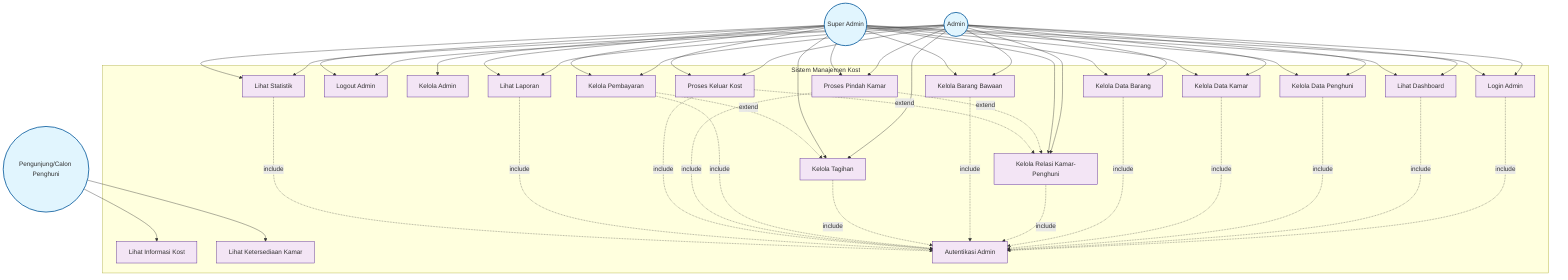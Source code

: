 graph TB
    subgraph "Sistem Manajemen Kost"
        %% Use Cases Frontend
        UC1[Lihat Informasi Kost]
        UC2[Lihat Ketersediaan Kamar]
        
        %% Use Cases Authentication
        UC3[Login Admin]
        UC4[Logout Admin]
        UC5[Autentikasi Admin]
        
        %% Use Cases Admin Management
        UC6[Kelola Admin]
        UC7[Lihat Dashboard]
        
        %% Use Cases Data Management
        UC8[Kelola Data Penghuni]
        UC9[Kelola Data Kamar]
        UC10[Kelola Data Barang]
        UC11[Kelola Relasi Kamar-Penghuni]
        UC12[Kelola Barang Bawaan]
        
        %% Use Cases Transaction
        UC13[Kelola Tagihan]
        UC14[Kelola Pembayaran]
        UC15[Proses Pindah Kamar]
        UC16[Proses Keluar Kost]
        
        %% Use Cases Reporting
        UC17[Lihat Laporan]
        UC18[Lihat Statistik]
    end
    
    %% Actors
    User((Pengunjung/Calon Penghuni))
    Admin((Admin))
    SuperAdmin((Super Admin))
    
    %% Actor-Use Case Relationships
    %% Pengunjung/Calon Penghuni
    User --> UC1
    User --> UC2
    
    %% Admin (includes all admin functions)
    Admin --> UC3
    Admin --> UC4
    Admin --> UC7
    Admin --> UC8
    Admin --> UC9
    Admin --> UC10
    Admin --> UC11
    Admin --> UC12
    Admin --> UC13
    Admin --> UC14
    Admin --> UC15
    Admin --> UC16
    Admin --> UC17
    Admin --> UC18
    
    %% Super Admin (has all admin functions plus admin management)
    SuperAdmin --> UC3
    SuperAdmin --> UC4
    SuperAdmin --> UC6
    SuperAdmin --> UC7
    SuperAdmin --> UC8
    SuperAdmin --> UC9
    SuperAdmin --> UC10
    SuperAdmin --> UC11
    SuperAdmin --> UC12
    SuperAdmin --> UC13
    SuperAdmin --> UC14
    SuperAdmin --> UC15
    SuperAdmin --> UC16
    SuperAdmin --> UC17
    SuperAdmin --> UC18
    
    %% Include relationships
    UC3 -.->|include| UC5
    UC7 -.->|include| UC5
    UC8 -.->|include| UC5
    UC9 -.->|include| UC5
    UC10 -.->|include| UC5
    UC11 -.->|include| UC5
    UC12 -.->|include| UC5
    UC13 -.->|include| UC5
    UC14 -.->|include| UC5
    UC15 -.->|include| UC5
    UC16 -.->|include| UC5
    UC17 -.->|include| UC5
    UC18 -.->|include| UC5
    
    %% Extend relationships
    UC15 -.->|extend| UC11
    UC16 -.->|extend| UC11
    UC14 -.->|extend| UC13
    
    %% Styling
    classDef actor fill:#e1f5fe,stroke:#01579b,stroke-width:2px
    classDef usecase fill:#f3e5f5,stroke:#4a148c,stroke-width:1px
    classDef system fill:#e8f5e8,stroke:#2e7d32,stroke-width:2px
    
    class User,Admin,SuperAdmin actor
    class UC1,UC2,UC3,UC4,UC5,UC6,UC7,UC8,UC9,UC10,UC11,UC12,UC13,UC14,UC15,UC16,UC17,UC18 usecase